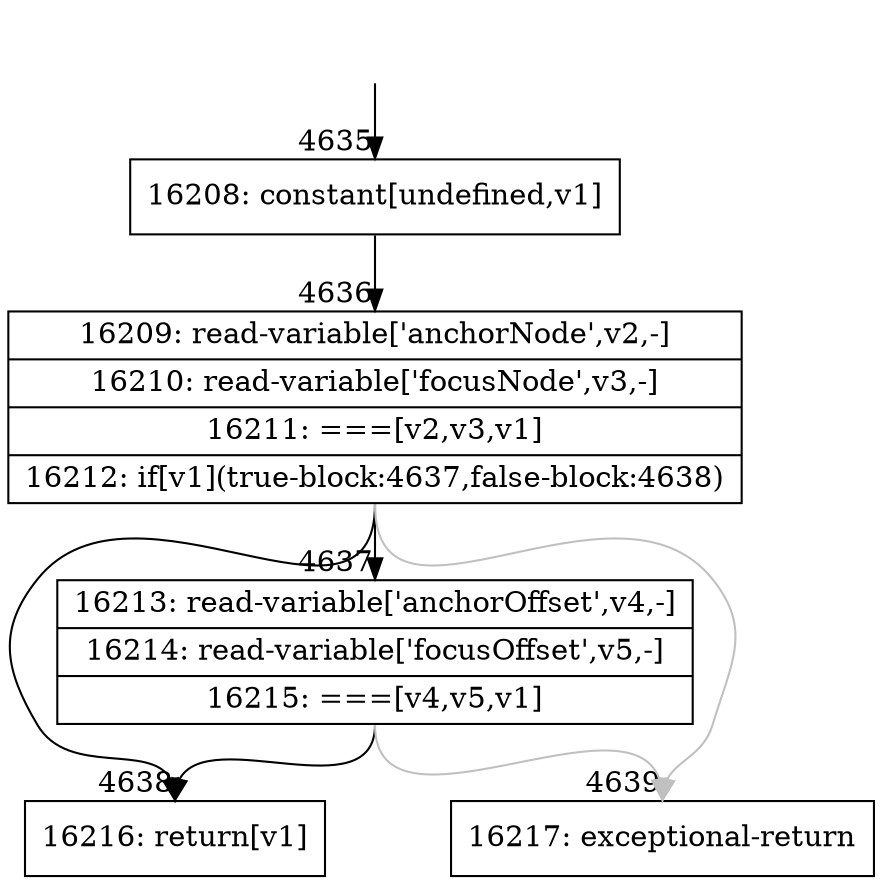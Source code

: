 digraph {
rankdir="TD"
BB_entry316[shape=none,label=""];
BB_entry316 -> BB4635 [tailport=s, headport=n, headlabel="    4635"]
BB4635 [shape=record label="{16208: constant[undefined,v1]}" ] 
BB4635 -> BB4636 [tailport=s, headport=n, headlabel="      4636"]
BB4636 [shape=record label="{16209: read-variable['anchorNode',v2,-]|16210: read-variable['focusNode',v3,-]|16211: ===[v2,v3,v1]|16212: if[v1](true-block:4637,false-block:4638)}" ] 
BB4636 -> BB4638 [tailport=s, headport=n, headlabel="      4638"]
BB4636 -> BB4637 [tailport=s, headport=n, headlabel="      4637"]
BB4636 -> BB4639 [tailport=s, headport=n, color=gray, headlabel="      4639"]
BB4637 [shape=record label="{16213: read-variable['anchorOffset',v4,-]|16214: read-variable['focusOffset',v5,-]|16215: ===[v4,v5,v1]}" ] 
BB4637 -> BB4638 [tailport=s, headport=n]
BB4637 -> BB4639 [tailport=s, headport=n, color=gray]
BB4638 [shape=record label="{16216: return[v1]}" ] 
BB4639 [shape=record label="{16217: exceptional-return}" ] 
//#$~ 8654
}
